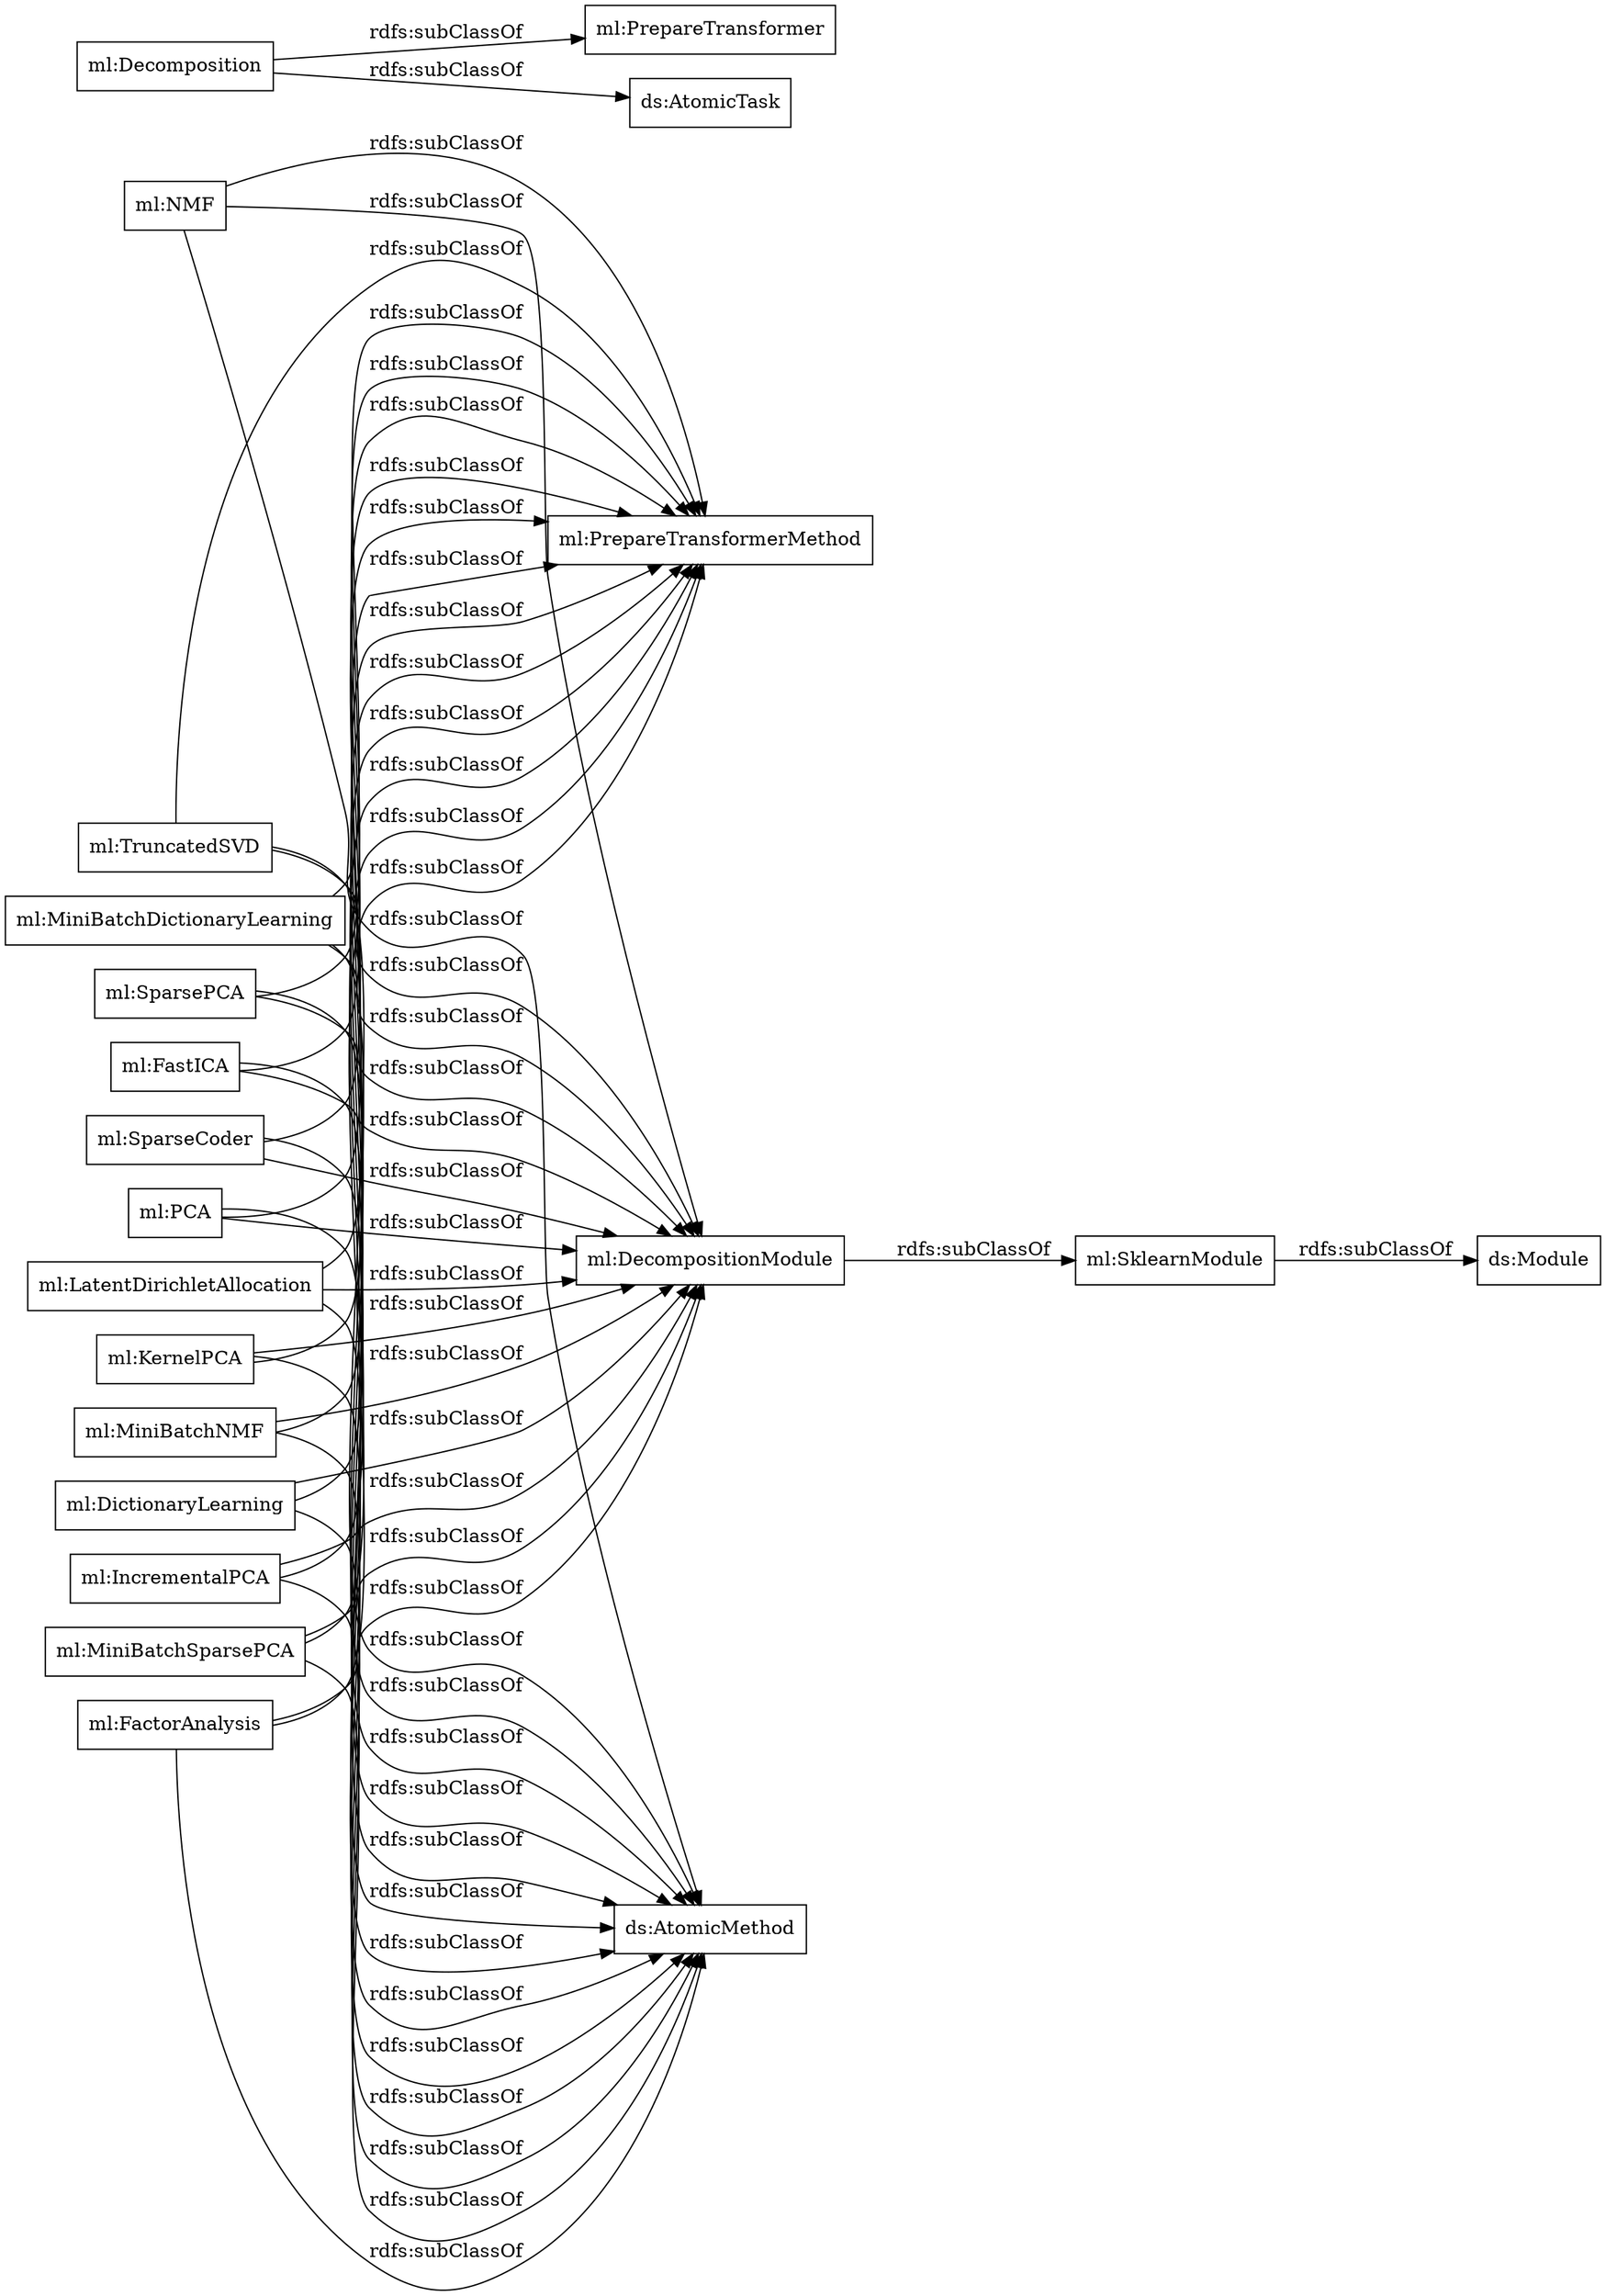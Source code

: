 digraph ar2dtool_diagram { 
rankdir=LR;
size="1000"
node [shape = rectangle, color="black"]; "ml:NMF" "ml:KernelPCA" "ml:SparseCoder" "ml:LatentDirichletAllocation" "ml:PrepareTransformer" "ml:DictionaryLearning" "ml:MiniBatchDictionaryLearning" "ml:PCA" "ml:SparsePCA" "ml:DecompositionModule" "ml:Decomposition" "ml:SklearnModule" "ml:TruncatedSVD" "ml:IncrementalPCA" "ml:FastICA" "ml:MiniBatchNMF" "ml:MiniBatchSparsePCA" "ml:FactorAnalysis" ; /*classes style*/
	"ml:TruncatedSVD" -> "ml:PrepareTransformerMethod" [ label = "rdfs:subClassOf" ];
	"ml:TruncatedSVD" -> "ml:DecompositionModule" [ label = "rdfs:subClassOf" ];
	"ml:TruncatedSVD" -> "ds:AtomicMethod" [ label = "rdfs:subClassOf" ];
	"ml:KernelPCA" -> "ml:PrepareTransformerMethod" [ label = "rdfs:subClassOf" ];
	"ml:KernelPCA" -> "ml:DecompositionModule" [ label = "rdfs:subClassOf" ];
	"ml:KernelPCA" -> "ds:AtomicMethod" [ label = "rdfs:subClassOf" ];
	"ml:SklearnModule" -> "ds:Module" [ label = "rdfs:subClassOf" ];
	"ml:FactorAnalysis" -> "ml:PrepareTransformerMethod" [ label = "rdfs:subClassOf" ];
	"ml:FactorAnalysis" -> "ml:DecompositionModule" [ label = "rdfs:subClassOf" ];
	"ml:FactorAnalysis" -> "ds:AtomicMethod" [ label = "rdfs:subClassOf" ];
	"ml:Decomposition" -> "ml:PrepareTransformer" [ label = "rdfs:subClassOf" ];
	"ml:Decomposition" -> "ds:AtomicTask" [ label = "rdfs:subClassOf" ];
	"ml:LatentDirichletAllocation" -> "ml:PrepareTransformerMethod" [ label = "rdfs:subClassOf" ];
	"ml:LatentDirichletAllocation" -> "ml:DecompositionModule" [ label = "rdfs:subClassOf" ];
	"ml:LatentDirichletAllocation" -> "ds:AtomicMethod" [ label = "rdfs:subClassOf" ];
	"ml:SparsePCA" -> "ml:PrepareTransformerMethod" [ label = "rdfs:subClassOf" ];
	"ml:SparsePCA" -> "ml:DecompositionModule" [ label = "rdfs:subClassOf" ];
	"ml:SparsePCA" -> "ds:AtomicMethod" [ label = "rdfs:subClassOf" ];
	"ml:MiniBatchDictionaryLearning" -> "ml:PrepareTransformerMethod" [ label = "rdfs:subClassOf" ];
	"ml:MiniBatchDictionaryLearning" -> "ml:DecompositionModule" [ label = "rdfs:subClassOf" ];
	"ml:MiniBatchDictionaryLearning" -> "ds:AtomicMethod" [ label = "rdfs:subClassOf" ];
	"ml:NMF" -> "ml:PrepareTransformerMethod" [ label = "rdfs:subClassOf" ];
	"ml:NMF" -> "ml:DecompositionModule" [ label = "rdfs:subClassOf" ];
	"ml:NMF" -> "ds:AtomicMethod" [ label = "rdfs:subClassOf" ];
	"ml:MiniBatchSparsePCA" -> "ml:PrepareTransformerMethod" [ label = "rdfs:subClassOf" ];
	"ml:MiniBatchSparsePCA" -> "ml:DecompositionModule" [ label = "rdfs:subClassOf" ];
	"ml:MiniBatchSparsePCA" -> "ds:AtomicMethod" [ label = "rdfs:subClassOf" ];
	"ml:IncrementalPCA" -> "ml:PrepareTransformerMethod" [ label = "rdfs:subClassOf" ];
	"ml:IncrementalPCA" -> "ml:DecompositionModule" [ label = "rdfs:subClassOf" ];
	"ml:IncrementalPCA" -> "ds:AtomicMethod" [ label = "rdfs:subClassOf" ];
	"ml:MiniBatchNMF" -> "ml:PrepareTransformerMethod" [ label = "rdfs:subClassOf" ];
	"ml:MiniBatchNMF" -> "ml:DecompositionModule" [ label = "rdfs:subClassOf" ];
	"ml:MiniBatchNMF" -> "ds:AtomicMethod" [ label = "rdfs:subClassOf" ];
	"ml:DictionaryLearning" -> "ml:PrepareTransformerMethod" [ label = "rdfs:subClassOf" ];
	"ml:DictionaryLearning" -> "ml:DecompositionModule" [ label = "rdfs:subClassOf" ];
	"ml:DictionaryLearning" -> "ds:AtomicMethod" [ label = "rdfs:subClassOf" ];
	"ml:DecompositionModule" -> "ml:SklearnModule" [ label = "rdfs:subClassOf" ];
	"ml:SparseCoder" -> "ml:PrepareTransformerMethod" [ label = "rdfs:subClassOf" ];
	"ml:SparseCoder" -> "ml:DecompositionModule" [ label = "rdfs:subClassOf" ];
	"ml:SparseCoder" -> "ds:AtomicMethod" [ label = "rdfs:subClassOf" ];
	"ml:PCA" -> "ml:PrepareTransformerMethod" [ label = "rdfs:subClassOf" ];
	"ml:PCA" -> "ml:DecompositionModule" [ label = "rdfs:subClassOf" ];
	"ml:PCA" -> "ds:AtomicMethod" [ label = "rdfs:subClassOf" ];
	"ml:FastICA" -> "ml:PrepareTransformerMethod" [ label = "rdfs:subClassOf" ];
	"ml:FastICA" -> "ml:DecompositionModule" [ label = "rdfs:subClassOf" ];
	"ml:FastICA" -> "ds:AtomicMethod" [ label = "rdfs:subClassOf" ];

}
